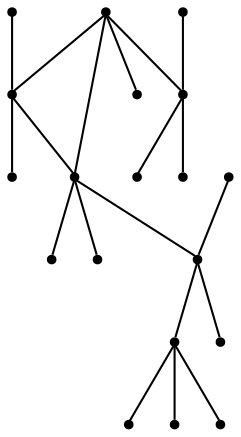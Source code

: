 graph {
  node [shape=point,comment="{\"directed\":false,\"doi\":\"10.1007/11618058_17\",\"figure\":\"4 (2)\"}"]

  v0 [pos="774.2690111736918,2190.4528333429694"]
  v1 [pos="734.9492073946221,2242.265386748731"]
  v2 [pos="671.249875090843,2300.327812997917"]
  v3 [pos="636.9309888263082,2197.327871489942"]
  v4 [pos="602.5495934774709,2252.265361317416"]
  v5 [pos="692.8788767260176,2321.4528435154953"]
  v6 [pos="547.6018509265988,2211.015386748731"]
  v7 [pos="576.6072583575582,2196.390346058627"]
  v8 [pos="798.5235374273257,2217.9527951959967"]
  v9 [pos="788.0215820312501,2162.5778231704435"]
  v10 [pos="740.2001930414244,2164.07795287015"]
  v11 [pos="756.5157317405524,2262.827876576205"]
  v12 [pos="717.3834393168604,2208.140376576205"]
  v13 [pos="675.0005473292151,2206.077896921257"]
  v14 [pos="643.6822242914244,2320.765403279086"]
  v15 [pos="615.6770257994185,2162.2653358861007"]
  v16 [pos="581.4831736010175,2280.0778740330734"]
  v17 [pos="532.7240927053052,2239.4528740330734"]
  v18 [pos="526.660465116279,2182.5778358861007"]

  v0 -- v8 [id="-1",pos="774.2690111736918,2190.4528333429694 780.5076944040698,2194.7987907811203 785.196066497093,2198.7737053319015 789.3926962209302,2203.361260263542 791.1971929505814,2205.294548837761 792.9475109011628,2208.161166676303 794.3394349563954,2210.4113294367194 795.2520803052325,2212.061313160678 795.2520803052325,2212.061313160678 795.2520803052325,2212.061313160678 796.1689226017442,2213.8903333429694 796.1689226017442,2213.8903333429694 796.1689226017442,2213.8903333429694 798.5235374273257,2217.9527951959967 798.5235374273257,2217.9527951959967 798.5235374273257,2217.9527951959967"]
  v0 -- v10 [id="-4",pos="774.2690111736918,2190.4528333429694 768.2554051598837,2184.144595631381 762.5001816860465,2179.2195671483078 756.4240188953488,2174.427798756381 753.5985192587209,2172.2152743423185 750.6979832848837,2170.2527397557296 747.6307140261628,2168.386081227084 745.8929233284883,2167.3779838963546 745.8929233284883,2167.3779838963546 745.8929233284883,2167.3779838963546 740.2001930414244,2164.07795287015 740.2001930414244,2164.07795287015 740.2001930414244,2164.07795287015"]
  v6 -- v17 [id="-5",pos="547.6018509265988,2211.015386748731 532.7240927053052,2239.4528740330734 532.7240927053052,2239.4528740330734 532.7240927053052,2239.4528740330734"]
  v1 -- v0 [id="-6",pos="734.9492073946221,2242.265386748731 754.6653706395349,2223.8861117446622 762.1834393168605,2215.2112358494796 774.2690111736918,2190.4528333429694"]
  v13 -- v3 [id="-7",pos="675.0005473292151,2206.077896921257 670.428878997093,2203.361260263542 670.428878997093,2203.361260263542 670.428878997093,2203.361260263542 668.5034974563954,2202.2654248957037 668.5034974563954,2202.2654248957037 668.5034974563954,2202.2654248957037 665.8780523255814,2200.9778374119796 663.3525708575581,2199.6027662042975 660.5353379360465,2198.782097665886 653.5132085755814,2196.7778557225265 645.1116824127907,2197.132113941928 636.9309888263082,2197.327871489942"]
  v12 -- v1 [id="-14",pos="717.3834393168604,2208.140376576205 718.4169694767442,2211.6945935968756 718.4169694767442,2211.6945935968756 718.4169694767442,2211.6945935968756 719.0587845203488,2213.527937102735 719.0587845203488,2213.527937102735 719.0587845203488,2213.527937102735 719.7880359738372,2215.3569572850265 719.7880359738372,2215.3569572850265 719.7880359738372,2215.3569572850265 720.8840752180232,2218.782046803256 722.3718931686046,2222.048699228386 724.0013263081395,2225.2443982843756 725.8433412063954,2228.694410491407 727.8187045784883,2231.4819369399747 734.9492073946221,2242.265386748731"]
  v1 -- v11 [id="-17",pos="734.9492073946221,2242.265386748731 756.5157317405524,2262.827876576205 756.5157317405524,2262.827876576205 756.5157317405524,2262.827876576205"]
  v3 -- v15 [id="-25",pos="636.9309888263082,2197.327871489942 615.6770257994185,2162.2653358861007 615.6770257994185,2162.2653358861007 615.6770257994185,2162.2653358861007"]
  v4 -- v16 [id="-26",pos="602.5495934774709,2252.265361317416 581.4831736010175,2280.0778740330734 581.4831736010175,2280.0778740330734 581.4831736010175,2280.0778740330734"]
  v0 -- v9 [id="-27",pos="774.2690111736918,2190.4528333429694 788.0215820312501,2162.5778231704435 788.0215820312501,2162.5778231704435 788.0215820312501,2162.5778231704435"]
  v18 -- v6 [id="-29",pos="526.660465116279,2182.5778358861007 528.3816269985465,2186.2403903091154 528.3816269985465,2186.2403903091154 528.3816269985465,2186.2403903091154 529.2984692950581,2187.886305022657 529.2984692950581,2187.886305022657 529.2984692950581,2187.886305022657 530.2152797965116,2189.5362887466154 530.2152797965116,2189.5362887466154 530.2152797965116,2189.5362887466154 531.1321220930232,2191.181949147006 531.1321220930232,2191.181949147006 531.1321220930232,2191.181949147006 531.9531022892442,2192.648573089063 531.9531022892442,2192.648573089063 531.9531022892442,2192.648573089063 533.4200626816861,2195.2570630792975 535.3620730377907,2197.8403760675787 537.2665970203489,2200.156914560417 542.4092569040697,2205.4362012628912 546.4474836482558,2211.1071302179694 547.6018509265988,2211.015386748731"]
  v6 -- v7 [id="-31",pos="547.6018509265988,2211.015386748731 559.7874818313953,2200.7153862401046 561.4294422238372,2197.6862622980475 576.6072583575582,2196.390346058627"]
  v4 -- v6 [id="-32",pos="602.5495934774709,2252.265361317416 586.1215479651163,2239.2153455500006 570.4102743459302,2226.29038827461 547.6018509265988,2211.015386748731"]
  v4 -- v2 [id="-33",pos="602.5495934774709,2252.265361317416 623.8527010473022,2267.2270641611344 649.7734289987357,2282.716574220213 671.249875090843,2300.327812997917"]
  v2 -- v5 [id="-34",pos="671.249875090843,2300.327812997917 678.7399814786567,2307.022796284884 685.8194724007034,2313.7794773455125 692.8788767260176,2321.4528435154953"]
  v4 -- v3 [id="-35",pos="602.5495934774709,2252.265361317416 613.7475109011627,2233.682000009636 624.7120367005814,2215.2694735610685 636.9309888263082,2197.327871489942"]
  v3 -- v2 [id="-36",pos="636.9309888263082,2197.327871489942 661.3438226744186,2237.515516448438 667.2783066860464,2252.8320345962247 671.249875090843,2300.327812997917"]
  v2 -- v1 [id="-39",pos="671.249875090843,2300.327812997917 694.6083848110464,2281.8153414809904 713.8578125,2265.561170745313 734.9492073946221,2242.265386748731"]
  v2 -- v14 [id="-42",pos="671.249875090843,2300.327812997917 643.6822242914244,2320.765403279086 643.6822242914244,2320.765403279086 643.6822242914244,2320.765403279086"]
}